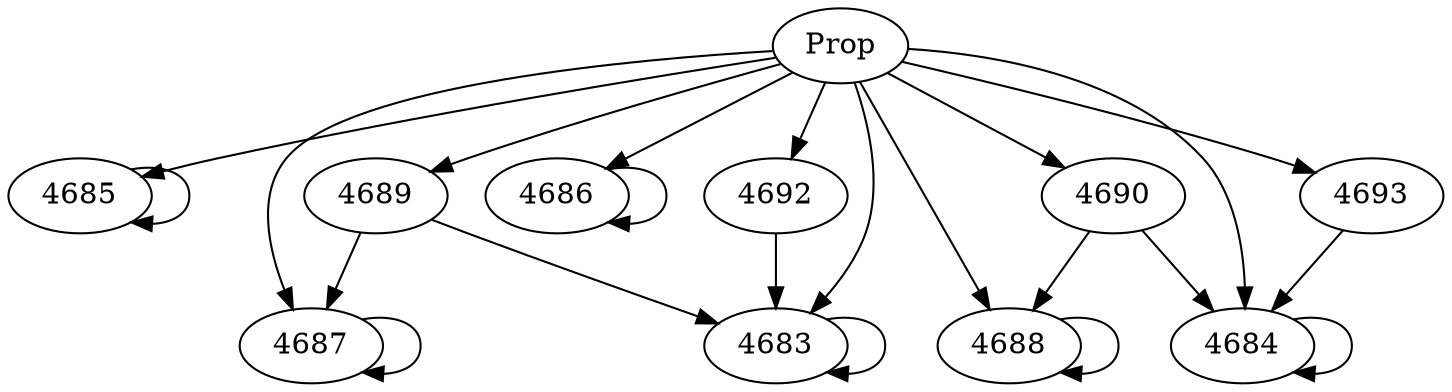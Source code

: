 // Induction Graph of ./tests/eijks1196
digraph{
  Prop -> 4685
  Prop -> 4687
  Prop -> 4692
  Prop -> 4686
  Prop -> 4688
  Prop -> 4684
  Prop -> 4683
  Prop -> 4689
  Prop -> 4693
  Prop -> 4690
  4685 -> 4685
  4687 -> 4687
  4692 -> 4683
  4686 -> 4686
  4688 -> 4688
  4684 -> 4684
  4683 -> 4683
  4689 -> 4683
  4689 -> 4687
  4693 -> 4684
  4690 -> 4684
  4690 -> 4688
}
